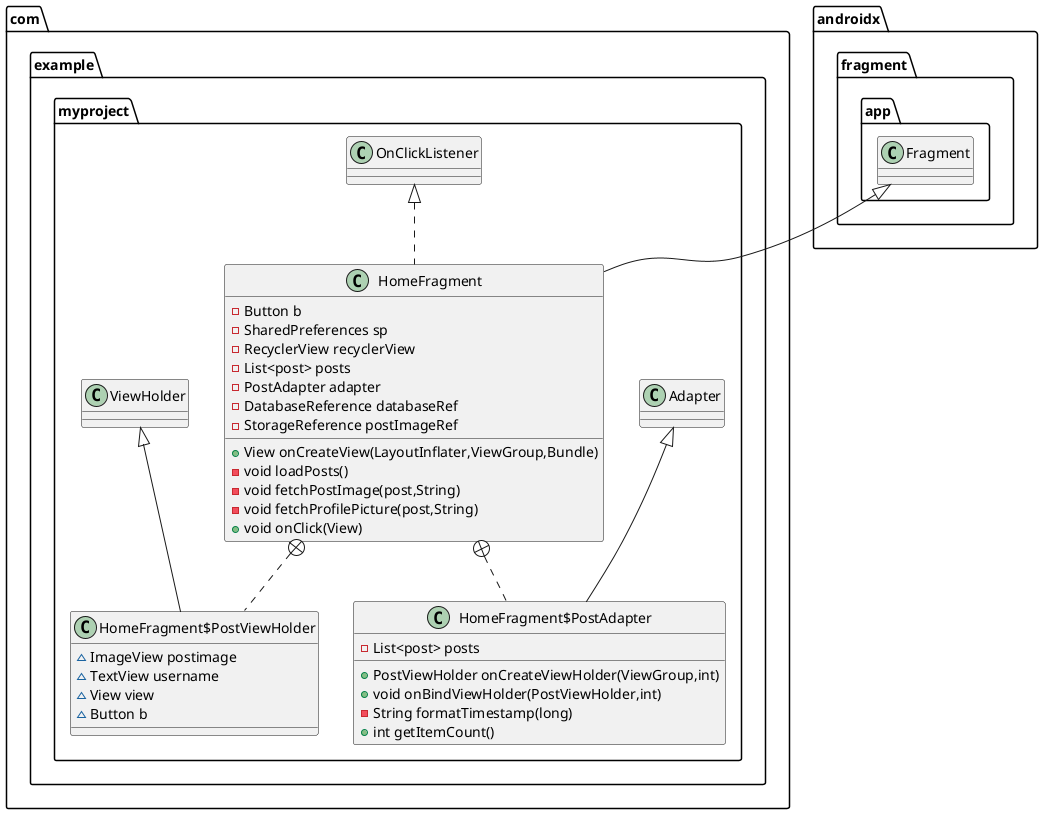 @startuml
class com.example.myproject.HomeFragment {
- Button b
- SharedPreferences sp
- RecyclerView recyclerView
- List<post> posts
- PostAdapter adapter
- DatabaseReference databaseRef
- StorageReference postImageRef
+ View onCreateView(LayoutInflater,ViewGroup,Bundle)
- void loadPosts()
- void fetchPostImage(post,String)
- void fetchProfilePicture(post,String)
+ void onClick(View)
}


class com.example.myproject.HomeFragment$PostAdapter {
- List<post> posts
+ PostViewHolder onCreateViewHolder(ViewGroup,int)
+ void onBindViewHolder(PostViewHolder,int)
- String formatTimestamp(long)
+ int getItemCount()
}


class com.example.myproject.HomeFragment$PostViewHolder {
~ ImageView postimage
~ TextView username
~ View view
~ Button b
}



com.example.myproject.OnClickListener <|.. com.example.myproject.HomeFragment
androidx.fragment.app.Fragment <|-- com.example.myproject.HomeFragment
com.example.myproject.HomeFragment +.. com.example.myproject.HomeFragment$PostAdapter
com.example.myproject.Adapter <|-- com.example.myproject.HomeFragment$PostAdapter
com.example.myproject.HomeFragment +.. com.example.myproject.HomeFragment$PostViewHolder
com.example.myproject.ViewHolder <|-- com.example.myproject.HomeFragment$PostViewHolder
@enduml